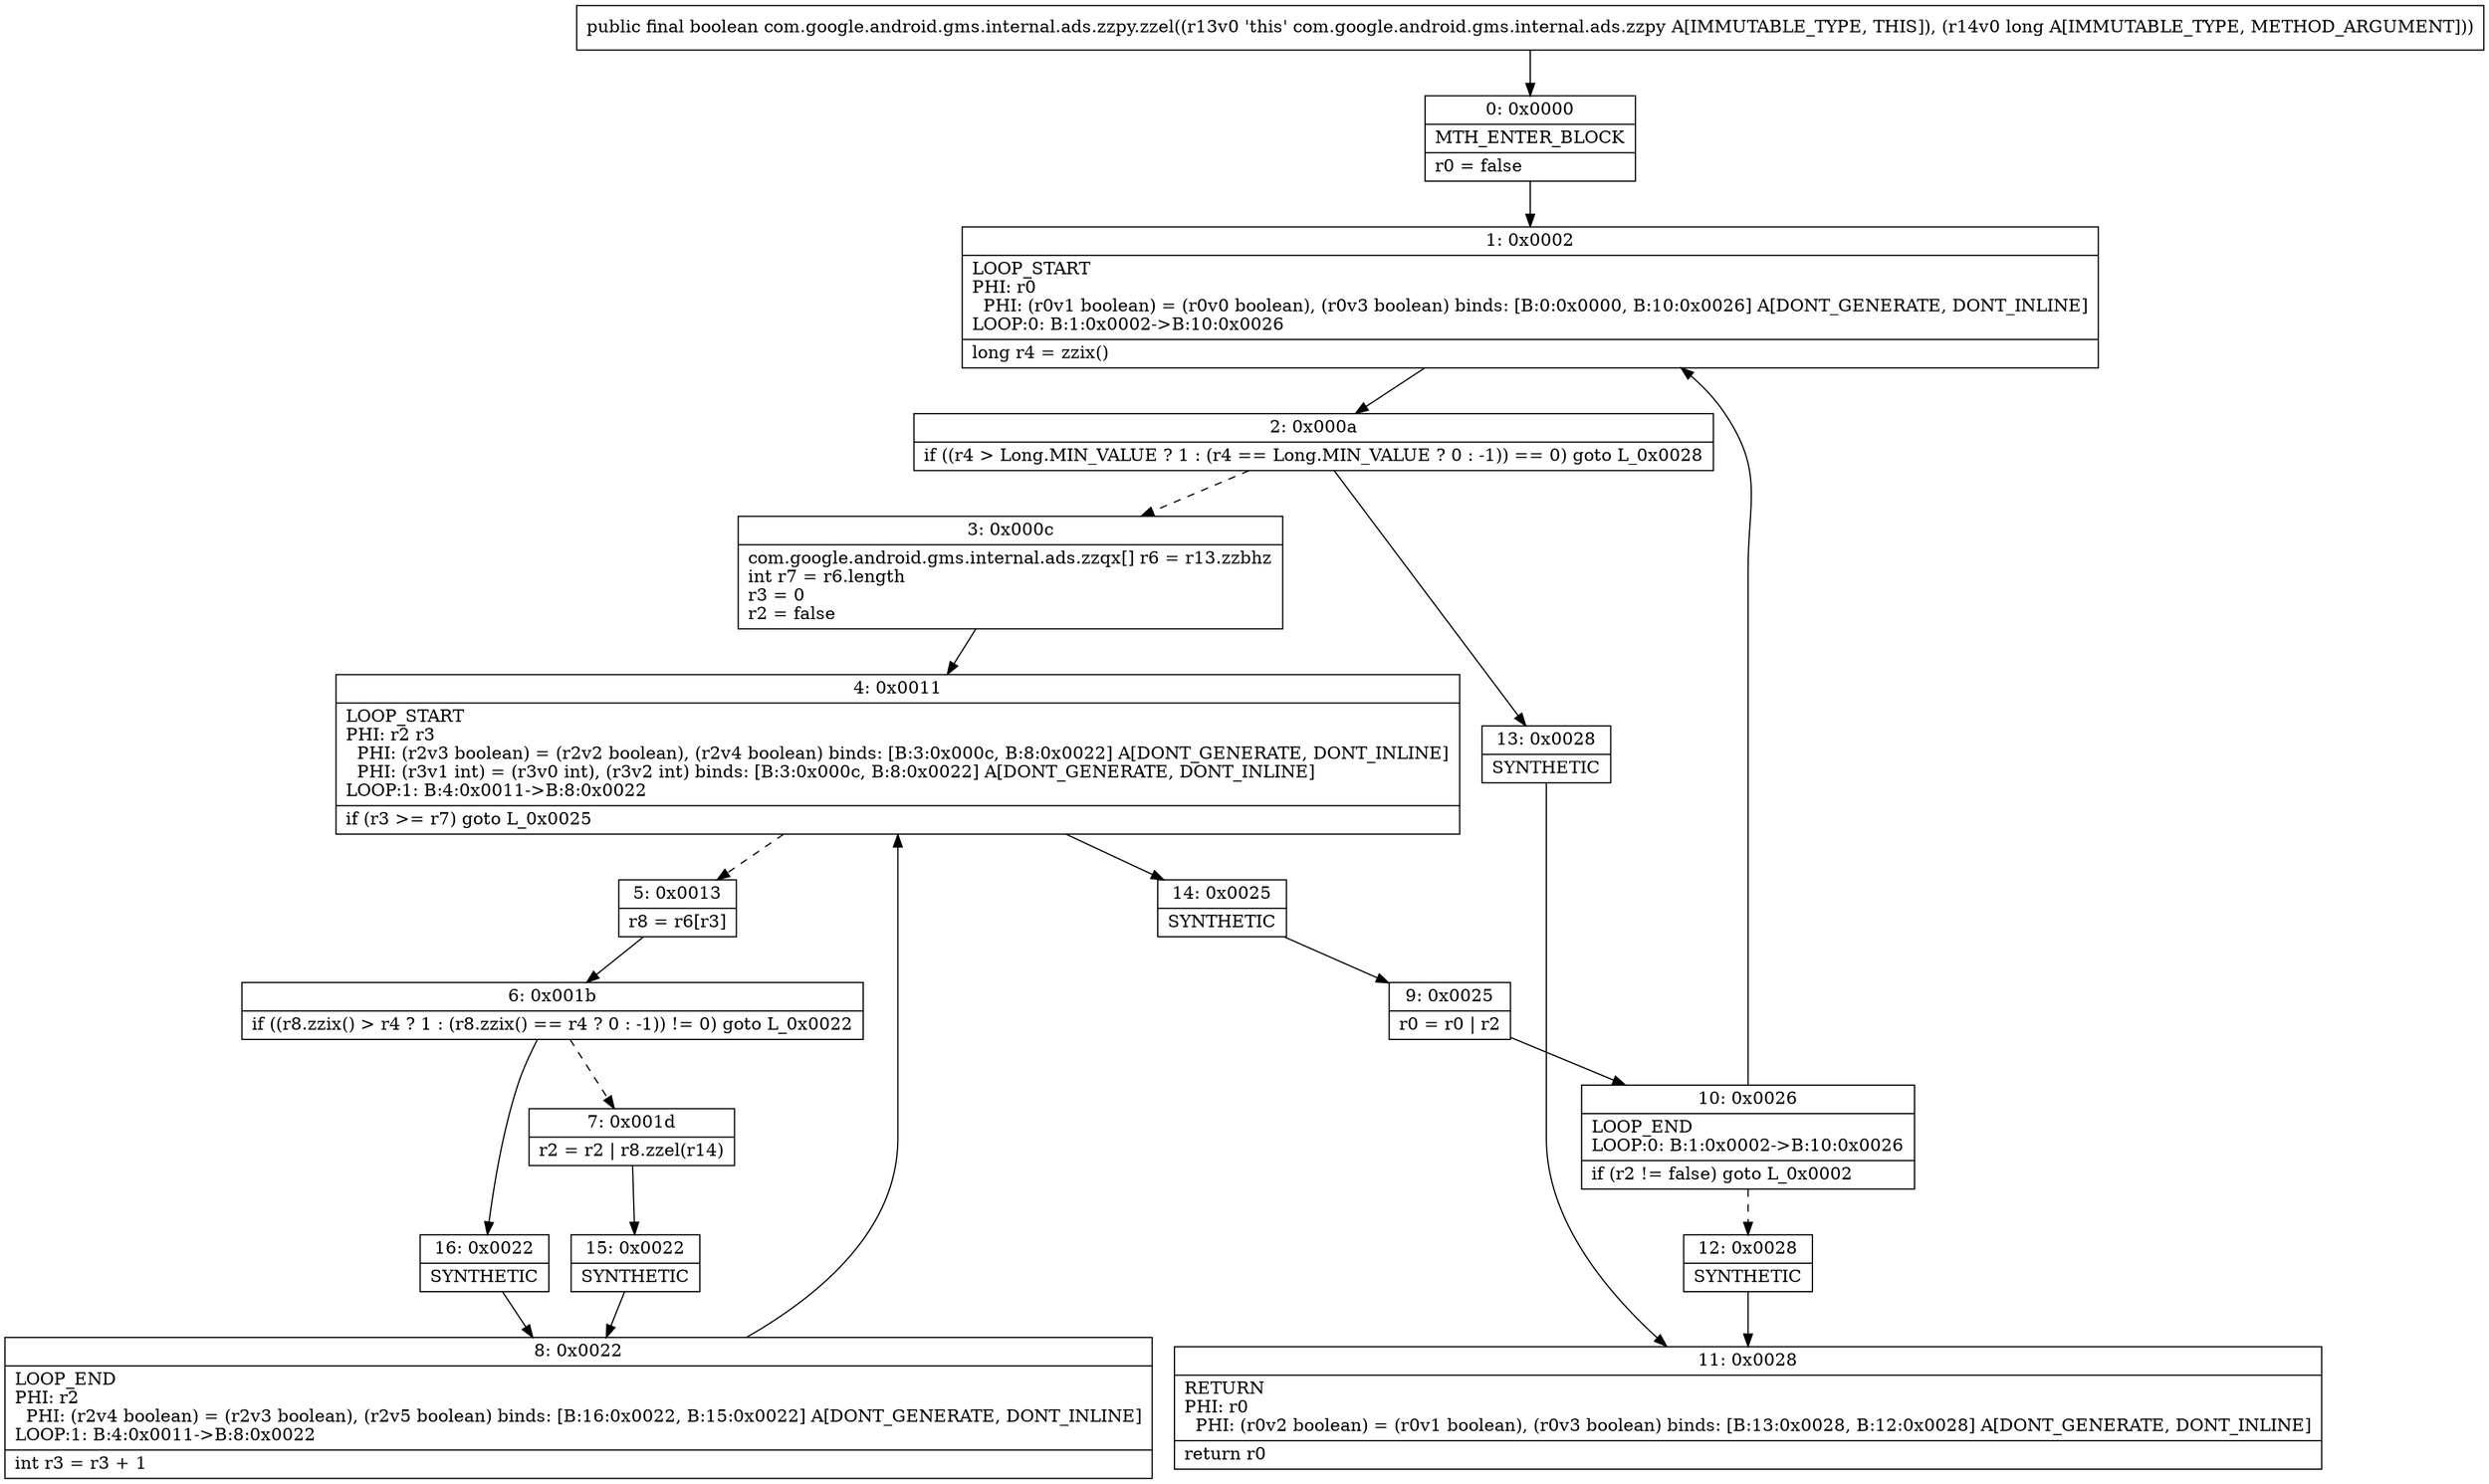 digraph "CFG forcom.google.android.gms.internal.ads.zzpy.zzel(J)Z" {
Node_0 [shape=record,label="{0\:\ 0x0000|MTH_ENTER_BLOCK\l|r0 = false\l}"];
Node_1 [shape=record,label="{1\:\ 0x0002|LOOP_START\lPHI: r0 \l  PHI: (r0v1 boolean) = (r0v0 boolean), (r0v3 boolean) binds: [B:0:0x0000, B:10:0x0026] A[DONT_GENERATE, DONT_INLINE]\lLOOP:0: B:1:0x0002\-\>B:10:0x0026\l|long r4 = zzix()\l}"];
Node_2 [shape=record,label="{2\:\ 0x000a|if ((r4 \> Long.MIN_VALUE ? 1 : (r4 == Long.MIN_VALUE ? 0 : \-1)) == 0) goto L_0x0028\l}"];
Node_3 [shape=record,label="{3\:\ 0x000c|com.google.android.gms.internal.ads.zzqx[] r6 = r13.zzbhz\lint r7 = r6.length\lr3 = 0\lr2 = false\l}"];
Node_4 [shape=record,label="{4\:\ 0x0011|LOOP_START\lPHI: r2 r3 \l  PHI: (r2v3 boolean) = (r2v2 boolean), (r2v4 boolean) binds: [B:3:0x000c, B:8:0x0022] A[DONT_GENERATE, DONT_INLINE]\l  PHI: (r3v1 int) = (r3v0 int), (r3v2 int) binds: [B:3:0x000c, B:8:0x0022] A[DONT_GENERATE, DONT_INLINE]\lLOOP:1: B:4:0x0011\-\>B:8:0x0022\l|if (r3 \>= r7) goto L_0x0025\l}"];
Node_5 [shape=record,label="{5\:\ 0x0013|r8 = r6[r3]\l}"];
Node_6 [shape=record,label="{6\:\ 0x001b|if ((r8.zzix() \> r4 ? 1 : (r8.zzix() == r4 ? 0 : \-1)) != 0) goto L_0x0022\l}"];
Node_7 [shape=record,label="{7\:\ 0x001d|r2 = r2 \| r8.zzel(r14)\l}"];
Node_8 [shape=record,label="{8\:\ 0x0022|LOOP_END\lPHI: r2 \l  PHI: (r2v4 boolean) = (r2v3 boolean), (r2v5 boolean) binds: [B:16:0x0022, B:15:0x0022] A[DONT_GENERATE, DONT_INLINE]\lLOOP:1: B:4:0x0011\-\>B:8:0x0022\l|int r3 = r3 + 1\l}"];
Node_9 [shape=record,label="{9\:\ 0x0025|r0 = r0 \| r2\l}"];
Node_10 [shape=record,label="{10\:\ 0x0026|LOOP_END\lLOOP:0: B:1:0x0002\-\>B:10:0x0026\l|if (r2 != false) goto L_0x0002\l}"];
Node_11 [shape=record,label="{11\:\ 0x0028|RETURN\lPHI: r0 \l  PHI: (r0v2 boolean) = (r0v1 boolean), (r0v3 boolean) binds: [B:13:0x0028, B:12:0x0028] A[DONT_GENERATE, DONT_INLINE]\l|return r0\l}"];
Node_12 [shape=record,label="{12\:\ 0x0028|SYNTHETIC\l}"];
Node_13 [shape=record,label="{13\:\ 0x0028|SYNTHETIC\l}"];
Node_14 [shape=record,label="{14\:\ 0x0025|SYNTHETIC\l}"];
Node_15 [shape=record,label="{15\:\ 0x0022|SYNTHETIC\l}"];
Node_16 [shape=record,label="{16\:\ 0x0022|SYNTHETIC\l}"];
MethodNode[shape=record,label="{public final boolean com.google.android.gms.internal.ads.zzpy.zzel((r13v0 'this' com.google.android.gms.internal.ads.zzpy A[IMMUTABLE_TYPE, THIS]), (r14v0 long A[IMMUTABLE_TYPE, METHOD_ARGUMENT])) }"];
MethodNode -> Node_0;
Node_0 -> Node_1;
Node_1 -> Node_2;
Node_2 -> Node_3[style=dashed];
Node_2 -> Node_13;
Node_3 -> Node_4;
Node_4 -> Node_5[style=dashed];
Node_4 -> Node_14;
Node_5 -> Node_6;
Node_6 -> Node_7[style=dashed];
Node_6 -> Node_16;
Node_7 -> Node_15;
Node_8 -> Node_4;
Node_9 -> Node_10;
Node_10 -> Node_1;
Node_10 -> Node_12[style=dashed];
Node_12 -> Node_11;
Node_13 -> Node_11;
Node_14 -> Node_9;
Node_15 -> Node_8;
Node_16 -> Node_8;
}

